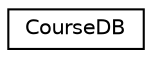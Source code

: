 digraph "Graphical Class Hierarchy"
{
  edge [fontname="Helvetica",fontsize="10",labelfontname="Helvetica",labelfontsize="10"];
  node [fontname="Helvetica",fontsize="10",shape=record];
  rankdir="LR";
  Node1 [label="CourseDB",height=0.2,width=0.4,color="black", fillcolor="white", style="filled",URL="$class_course_d_b.html"];
}

